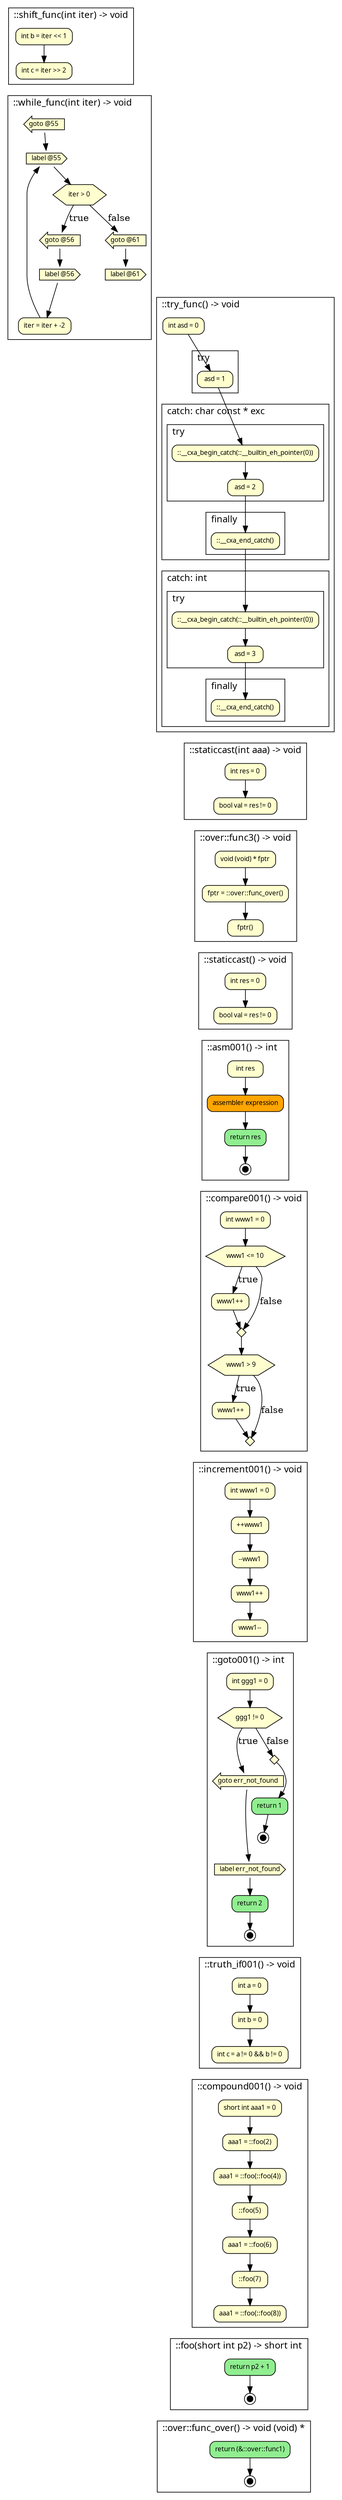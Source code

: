 digraph {
	fontname="SansSerif,sans-serif" labeljust=l nojustify=true ranksep=0.35
	node [fillcolor="#fefece" fontname="SansSerif,sans-serif" fontsize=10 height=0.35 shape=box style="filled, rounded"]
	subgraph cluster_item_0 {
		graph [label="::shift_func(int iter) -> void"]
		item_1 [label="int b = iter << 1"]
		item_2 [label="int c = iter >> 2"]
		item_1 -> item_2
	}
	subgraph cluster_item_3 {
		graph [label="::while_func(int iter) -> void"]
		item_4 [label="goto @55" shape=larrow style=filled]
		item_4 -> "gotolabel_@55"
		"gotolabel_@56" [label="label @56" shape=cds style=filled]
		item_4 -> "gotolabel_@56" [style=invis]
		item_5 [label="iter = iter + -2"]
		"gotolabel_@56" -> item_5
		"gotolabel_@55" [label="label @55" shape=cds style=filled]
		item_5 -> "gotolabel_@55"
		item_6 [label="iter > 0" shape=hexagon style=filled]
		item_7 [label="goto @56" shape=larrow style=filled]
		item_7 -> "gotolabel_@56"
		item_8 [label="goto @61" shape=larrow style=filled]
		item_8 -> "gotolabel_@61"
		item_6 -> item_7 [label=true]
		item_6 -> item_8 [label=false]
		"gotolabel_@55" -> item_6
		"gotolabel_@61" [label="label @61" shape=cds style=filled]
		item_6 -> "gotolabel_@61" [style=invis]
	}
	item_2 -> item_4 [style=invis]
	subgraph cluster_item_10 {
		graph [label="::try_func() -> void"]
		item_11 [label="int asd = 0"]
		subgraph cluster_item_12 {
			graph [label=try]
			item_13 [label="asd = 1"]
		}
		subgraph cluster_item_14 {
			graph [label="catch: char const * exc"]
			subgraph cluster_item_15 {
				graph [label=try]
				item_16 [label="::__cxa_begin_catch(::__builtin_eh_pointer(0))"]
				item_17 [label="asd = 2"]
				item_16 -> item_17
			}
			subgraph cluster_item_18 {
				graph [label=finally]
				item_19 [label="::__cxa_end_catch()"]
			}
			item_17 -> item_19
		}
		item_13 -> item_16
		subgraph cluster_item_20 {
			graph [label="catch: int"]
			subgraph cluster_item_21 {
				graph [label=try]
				item_22 [label="::__cxa_begin_catch(::__builtin_eh_pointer(0))"]
				item_23 [label="asd = 3"]
				item_22 -> item_23
			}
			subgraph cluster_item_24 {
				graph [label=finally]
				item_25 [label="::__cxa_end_catch()"]
			}
			item_23 -> item_25
		}
		item_19 -> item_22
		subgraph cluster_item_26 {
			graph [label="catch: ..."]
		}
		item_11 -> item_13
	}
	"gotolabel_@61" -> item_11 [style=invis]
	subgraph cluster_item_27 {
		graph [label="::staticcast(int aaa) -> void"]
		item_28 [label="int res = 0"]
		item_29 [label="bool val = res != 0"]
		item_28 -> item_29
	}
	item_25 -> item_28 [style=invis]
	subgraph cluster_item_30 {
		graph [label="::over::func3() -> void"]
		item_31 [label="void (void) * fptr"]
		item_32 [label="fptr = ::over::func_over()"]
		item_31 -> item_32
		item_33 [label="fptr()"]
		item_32 -> item_33
	}
	item_29 -> item_31 [style=invis]
	subgraph cluster_item_34 {
		graph [label="::staticcast() -> void"]
		item_35 [label="int res = 0"]
		item_36 [label="bool val = res != 0"]
		item_35 -> item_36
	}
	item_33 -> item_35 [style=invis]
	subgraph cluster_item_37 {
		graph [label="::asm001() -> int"]
		item_38 [label="int res"]
		item_39 [label="assembler expression" fillcolor=orange]
		item_38 -> item_39
		item_40 [label="return res" fillcolor=lightgreen]
		item_41 [label="" fillcolor=black fixedsize=true height=0.12 shape=doublecircle size=0.1 width=0.12]
		item_40 -> item_41
		item_39 -> item_40
	}
	item_36 -> item_38 [style=invis]
	subgraph cluster_item_42 {
		graph [label="::compare001() -> void"]
		item_43 [label="int www1 = 0"]
		item_44 [label="www1 <= 10" shape=hexagon style=filled]
		item_45 [label="www1++"]
		item_44 -> item_45 [label=true]
		item_45 -> item_46
		item_44 -> item_46 [label=false]
		item_46 [label="" height=0.2 shape=diamond style=filled width=0.2]
		item_43 -> item_44
		item_47 [label="www1 > 9" shape=hexagon style=filled]
		item_48 [label="www1++"]
		item_47 -> item_48 [label=true]
		item_48 -> item_49
		item_47 -> item_49 [label=false]
		item_49 [label="" height=0.2 shape=diamond style=filled width=0.2]
		item_46 -> item_47
	}
	item_41 -> item_43 [style=invis]
	subgraph cluster_item_50 {
		graph [label="::increment001() -> void"]
		item_51 [label="int www1 = 0"]
		item_52 [label="++www1"]
		item_51 -> item_52
		item_53 [label="--www1"]
		item_52 -> item_53
		item_54 [label="www1++"]
		item_53 -> item_54
		item_55 [label="www1--"]
		item_54 -> item_55
	}
	item_49 -> item_51 [style=invis]
	subgraph cluster_item_56 {
		graph [label="::goto001() -> int"]
		item_57 [label="int ggg1 = 0"]
		item_58 [label="ggg1 != 0" shape=hexagon style=filled]
		item_59 [label="goto err_not_found" shape=larrow style=filled]
		item_59 -> "gotolabel_@321"
		item_58 -> item_59 [label=true]
		item_58 -> item_60 [label=false]
		item_60 [label="" height=0.2 shape=diamond style=filled width=0.2]
		item_57 -> item_58
		item_61 [label="return 1" fillcolor=lightgreen]
		item_62 [label="" fillcolor=black fixedsize=true height=0.12 shape=doublecircle size=0.1 width=0.12]
		item_61 -> item_62
		item_60 -> item_61
		"gotolabel_@321" [label="label err_not_found" shape=cds style=filled]
		item_62 -> "gotolabel_@321" [style=invis]
		item_63 [label="return 2" fillcolor=lightgreen]
		item_64 [label="" fillcolor=black fixedsize=true height=0.12 shape=doublecircle size=0.1 width=0.12]
		item_63 -> item_64
		"gotolabel_@321" -> item_63
	}
	item_55 -> item_57 [style=invis]
	subgraph cluster_item_65 {
		graph [label="::truth_if001() -> void"]
		item_66 [label="int a = 0"]
		item_67 [label="int b = 0"]
		item_66 -> item_67
		item_68 [label="int c = a != 0 && b != 0"]
		item_67 -> item_68
	}
	item_64 -> item_66 [style=invis]
	subgraph cluster_item_69 {
		graph [label="::compound001() -> void"]
		item_70 [label="short int aaa1 = 0"]
		item_71 [label="aaa1 = ::foo(2)"]
		item_70 -> item_71
		item_72 [label="aaa1 = ::foo(::foo(4))"]
		item_71 -> item_72
		item_73 [label="::foo(5)"]
		item_72 -> item_73
		item_74 [label="aaa1 = ::foo(6)"]
		item_73 -> item_74
		item_75 [label="::foo(7)"]
		item_74 -> item_75
		item_76 [label="aaa1 = ::foo(::foo(8))"]
		item_75 -> item_76
	}
	item_68 -> item_70 [style=invis]
	subgraph cluster_item_77 {
		graph [label="::foo(short int p2) -> short int"]
		item_78 [label="return p2 + 1" fillcolor=lightgreen]
		item_79 [label="" fillcolor=black fixedsize=true height=0.12 shape=doublecircle size=0.1 width=0.12]
		item_78 -> item_79
	}
	item_76 -> item_78 [style=invis]
	subgraph cluster_item_80 {
		graph [label="::over::func_over() -> void (void) *"]
		item_81 [label="return (&::over::func1)" fillcolor=lightgreen]
		item_82 [label="" fillcolor=black fixedsize=true height=0.12 shape=doublecircle size=0.1 width=0.12]
		item_81 -> item_82
	}
	item_79 -> item_81 [style=invis]
}
